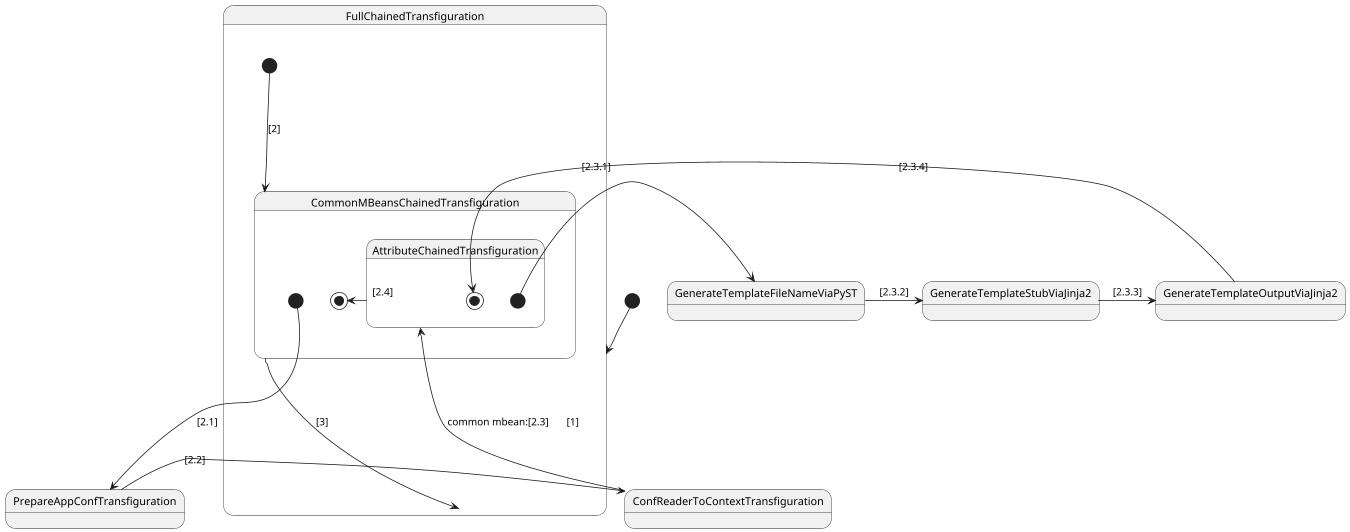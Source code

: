 @startuml
scale 1350 width

[*] ---> FullChainedTransfiguration: [1]

state FullChainedTransfiguration {
    [*] ---> CommonMBeansChainedTransfiguration: [2]
}

CommonMBeansChainedTransfiguration ---> FullChainedTransfiguration: [3]

state PrepareAppConfTransfiguration {
}

state ConfReaderToContextTransfiguration {
}

state GenerateTemplateFileNameViaPyST {
}

state GenerateTemplateStubViaJinja2 {
}

state GenerateTemplateOutputViaJinja2 {
}


state CommonMBeansChainedTransfiguration {
    [*] ---> PrepareAppConfTransfiguration:[2.1]
    PrepareAppConfTransfiguration -> ConfReaderToContextTransfiguration:[2.2]
    ConfReaderToContextTransfiguration -> AttributeChainedTransfiguration: common mbean:[2.3]
    AttributeChainedTransfiguration -> [*]:[2.4]
}

state AttributeChainedTransfiguration {
    [*] -> GenerateTemplateFileNameViaPyST:[2.3.1]
    GenerateTemplateFileNameViaPyST -> GenerateTemplateStubViaJinja2:[2.3.2]
    GenerateTemplateStubViaJinja2 -> GenerateTemplateOutputViaJinja2:[2.3.3]
    GenerateTemplateOutputViaJinja2 -> [*]:[2.3.4]
}

@enduml